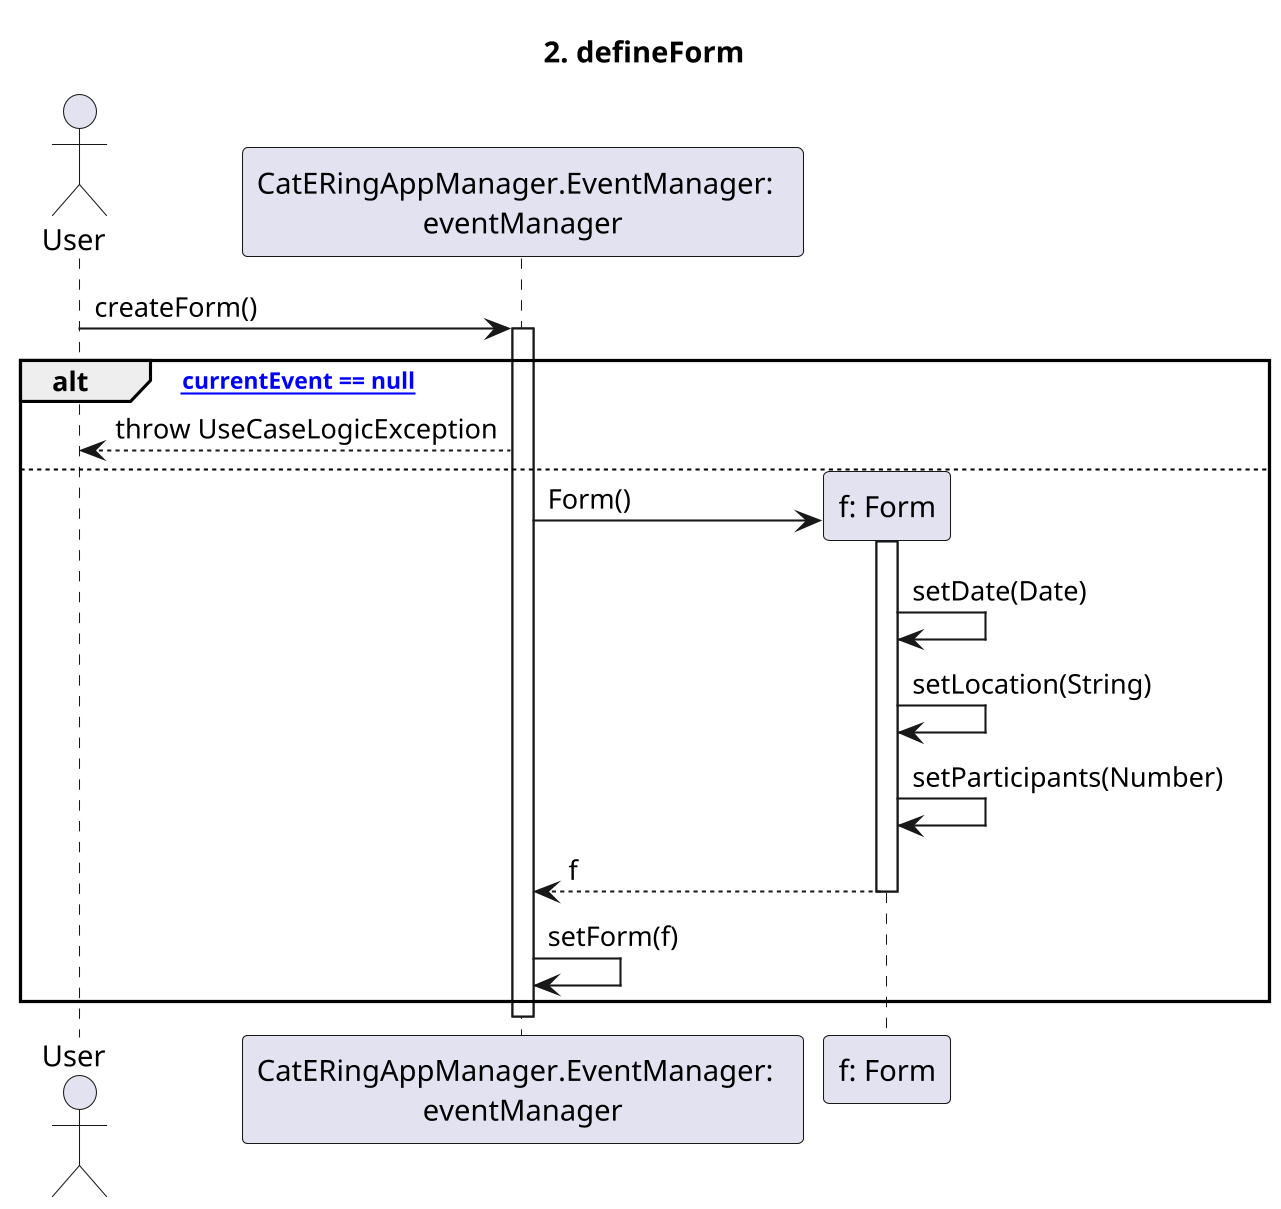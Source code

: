 @startuml

skinparam dpi 200

title: 2. defineForm

Actor User
Participant "CatERingAppManager.EventManager:  \neventManager" as EM

User -> EM: createForm()
Activate EM
alt ["currentEvent == null"]
    EM --> User: throw UseCaseLogicException
else
    create "f: Form"
    EM -> "f: Form": Form()
    Activate "f: Form"

    "f: Form" -> "f: Form": setDate(Date)
    "f: Form" -> "f: Form": setLocation(String)
    "f: Form" -> "f: Form": setParticipants(Number)

    "f: Form" --> EM: f
    Deactivate "f: Form"
    EM -> EM: setForm(f)
end
Deactivate EM









@enduml
